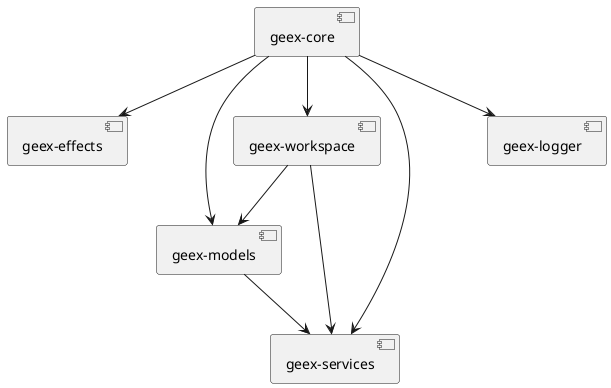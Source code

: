 @startuml

[geex-core] --> [geex-effects]
[geex-core] --> [geex-workspace]
[geex-core] --> [geex-models]
[geex-core] --> [geex-services]
[geex-core] --> [geex-logger]

[geex-models] --> [geex-services]

[geex-workspace] --> [geex-models]
[geex-workspace] --> [geex-services]

@enduml